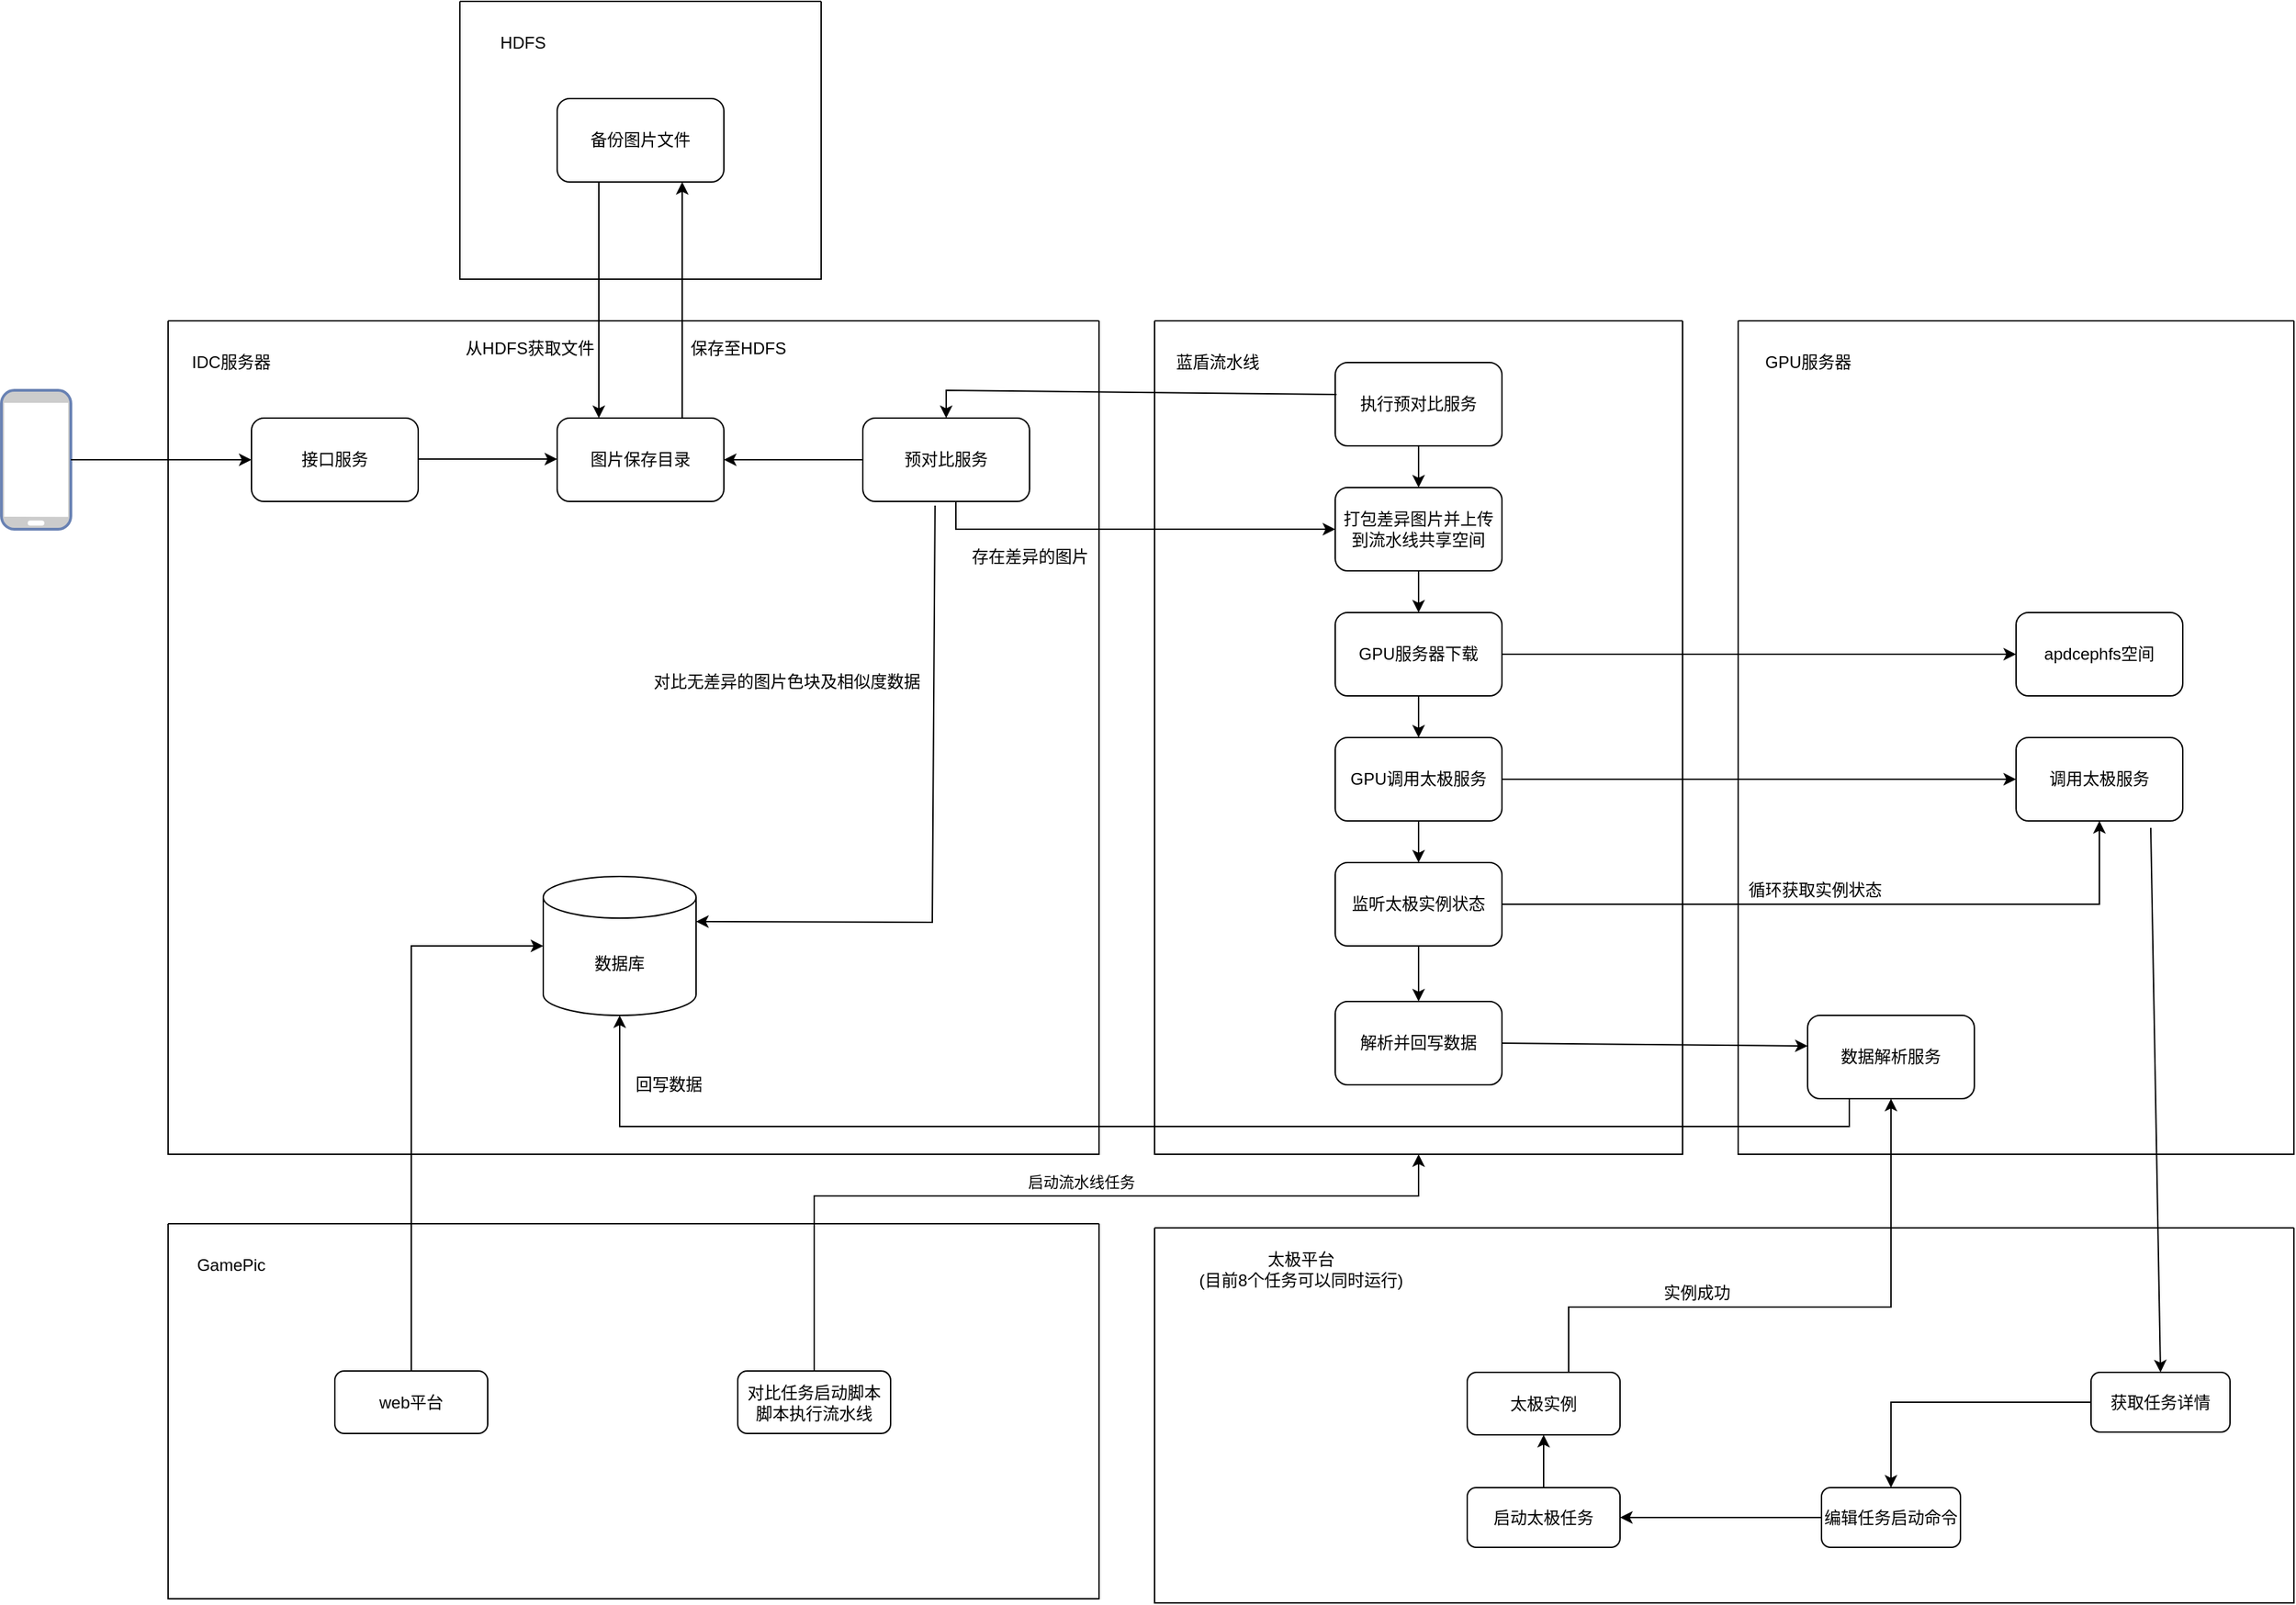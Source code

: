 <mxfile version="17.1.3" type="github">
  <diagram id="9g8uRNmStjxn9B77FNz_" name="Page-1">
    <mxGraphModel dx="2062" dy="1121" grid="1" gridSize="10" guides="1" tooltips="1" connect="1" arrows="1" fold="1" page="1" pageScale="1" pageWidth="1654" pageHeight="2336" math="0" shadow="0">
      <root>
        <mxCell id="0" />
        <mxCell id="1" parent="0" />
        <mxCell id="yLIbdPeE3496ginePzvy-8" value="" style="fontColor=#0066CC;verticalAlign=top;verticalLabelPosition=bottom;labelPosition=center;align=center;html=1;outlineConnect=0;fillColor=#CCCCCC;strokeColor=#6881B3;gradientColor=none;gradientDirection=north;strokeWidth=2;shape=mxgraph.networks.mobile;" vertex="1" parent="1">
          <mxGeometry x="50" y="430" width="50" height="100" as="geometry" />
        </mxCell>
        <mxCell id="yLIbdPeE3496ginePzvy-18" value="" style="swimlane;startSize=0;" vertex="1" parent="1">
          <mxGeometry x="170" y="380" width="670" height="600" as="geometry" />
        </mxCell>
        <mxCell id="yLIbdPeE3496ginePzvy-19" value="IDC服务器" style="text;html=1;align=center;verticalAlign=middle;resizable=0;points=[];autosize=1;strokeColor=none;fillColor=none;" vertex="1" parent="yLIbdPeE3496ginePzvy-18">
          <mxGeometry x="10" y="20" width="70" height="20" as="geometry" />
        </mxCell>
        <mxCell id="yLIbdPeE3496ginePzvy-10" value="接口服务" style="rounded=1;whiteSpace=wrap;html=1;" vertex="1" parent="yLIbdPeE3496ginePzvy-18">
          <mxGeometry x="60" y="70" width="120" height="60" as="geometry" />
        </mxCell>
        <mxCell id="yLIbdPeE3496ginePzvy-24" value="" style="endArrow=classic;html=1;rounded=0;exitX=1;exitY=0.5;exitDx=0;exitDy=0;exitPerimeter=0;entryX=0;entryY=0.5;entryDx=0;entryDy=0;" edge="1" parent="yLIbdPeE3496ginePzvy-18">
          <mxGeometry width="50" height="50" relative="1" as="geometry">
            <mxPoint x="180" y="99.5" as="sourcePoint" />
            <mxPoint x="280" y="99.5" as="targetPoint" />
          </mxGeometry>
        </mxCell>
        <mxCell id="yLIbdPeE3496ginePzvy-25" value="图片保存目录" style="rounded=1;whiteSpace=wrap;html=1;" vertex="1" parent="yLIbdPeE3496ginePzvy-18">
          <mxGeometry x="280" y="70" width="120" height="60" as="geometry" />
        </mxCell>
        <mxCell id="yLIbdPeE3496ginePzvy-75" value="" style="edgeStyle=orthogonalEdgeStyle;rounded=0;orthogonalLoop=1;jettySize=auto;html=1;" edge="1" parent="yLIbdPeE3496ginePzvy-18" source="yLIbdPeE3496ginePzvy-27" target="yLIbdPeE3496ginePzvy-25">
          <mxGeometry relative="1" as="geometry" />
        </mxCell>
        <mxCell id="yLIbdPeE3496ginePzvy-27" value="预对比服务" style="rounded=1;whiteSpace=wrap;html=1;" vertex="1" parent="yLIbdPeE3496ginePzvy-18">
          <mxGeometry x="500" y="70" width="120" height="60" as="geometry" />
        </mxCell>
        <mxCell id="yLIbdPeE3496ginePzvy-38" value="保存至HDFS" style="text;html=1;align=center;verticalAlign=middle;resizable=0;points=[];autosize=1;strokeColor=none;fillColor=none;" vertex="1" parent="yLIbdPeE3496ginePzvy-18">
          <mxGeometry x="370" y="10" width="80" height="20" as="geometry" />
        </mxCell>
        <mxCell id="yLIbdPeE3496ginePzvy-39" value="从HDFS获取文件" style="text;html=1;align=center;verticalAlign=middle;resizable=0;points=[];autosize=1;strokeColor=none;fillColor=none;" vertex="1" parent="yLIbdPeE3496ginePzvy-18">
          <mxGeometry x="205" y="10" width="110" height="20" as="geometry" />
        </mxCell>
        <mxCell id="yLIbdPeE3496ginePzvy-57" value="数据库" style="shape=cylinder3;whiteSpace=wrap;html=1;boundedLbl=1;backgroundOutline=1;size=15;" vertex="1" parent="yLIbdPeE3496ginePzvy-18">
          <mxGeometry x="270" y="400" width="110" height="100" as="geometry" />
        </mxCell>
        <mxCell id="yLIbdPeE3496ginePzvy-116" value="" style="endArrow=classic;html=1;rounded=0;exitX=0.433;exitY=1.05;exitDx=0;exitDy=0;entryX=1;entryY=0;entryDx=0;entryDy=32.5;exitPerimeter=0;entryPerimeter=0;" edge="1" parent="yLIbdPeE3496ginePzvy-18" source="yLIbdPeE3496ginePzvy-27" target="yLIbdPeE3496ginePzvy-57">
          <mxGeometry width="50" height="50" relative="1" as="geometry">
            <mxPoint x="930" y="110" as="sourcePoint" />
            <mxPoint x="630" y="110" as="targetPoint" />
            <Array as="points">
              <mxPoint x="550" y="433" />
            </Array>
          </mxGeometry>
        </mxCell>
        <mxCell id="yLIbdPeE3496ginePzvy-117" value="对比无差异的图片色块及相似度数据" style="text;html=1;align=center;verticalAlign=middle;resizable=0;points=[];autosize=1;strokeColor=none;fillColor=none;" vertex="1" parent="yLIbdPeE3496ginePzvy-18">
          <mxGeometry x="340" y="250" width="210" height="20" as="geometry" />
        </mxCell>
        <mxCell id="yLIbdPeE3496ginePzvy-119" value="" style="endArrow=classic;html=1;rounded=0;exitX=0.433;exitY=1.05;exitDx=0;exitDy=0;entryX=0;entryY=0.5;entryDx=0;entryDy=0;exitPerimeter=0;" edge="1" parent="yLIbdPeE3496ginePzvy-18" target="yLIbdPeE3496ginePzvy-64">
          <mxGeometry width="50" height="50" relative="1" as="geometry">
            <mxPoint x="566.96" y="130" as="sourcePoint" />
            <mxPoint x="340" y="397" as="targetPoint" />
            <Array as="points">
              <mxPoint x="567" y="150" />
            </Array>
          </mxGeometry>
        </mxCell>
        <mxCell id="yLIbdPeE3496ginePzvy-120" value="存在差异的图片" style="text;html=1;align=center;verticalAlign=middle;resizable=0;points=[];autosize=1;strokeColor=none;fillColor=none;" vertex="1" parent="yLIbdPeE3496ginePzvy-18">
          <mxGeometry x="570" y="160" width="100" height="20" as="geometry" />
        </mxCell>
        <mxCell id="yLIbdPeE3496ginePzvy-124" value="回写数据" style="text;html=1;align=center;verticalAlign=middle;resizable=0;points=[];autosize=1;strokeColor=none;fillColor=none;" vertex="1" parent="yLIbdPeE3496ginePzvy-18">
          <mxGeometry x="330" y="540" width="60" height="20" as="geometry" />
        </mxCell>
        <mxCell id="yLIbdPeE3496ginePzvy-23" value="" style="endArrow=classic;html=1;rounded=0;exitX=1;exitY=0.5;exitDx=0;exitDy=0;exitPerimeter=0;entryX=0;entryY=0.5;entryDx=0;entryDy=0;" edge="1" parent="1" source="yLIbdPeE3496ginePzvy-8" target="yLIbdPeE3496ginePzvy-10">
          <mxGeometry width="50" height="50" relative="1" as="geometry">
            <mxPoint x="800" y="500" as="sourcePoint" />
            <mxPoint x="850" y="450" as="targetPoint" />
          </mxGeometry>
        </mxCell>
        <mxCell id="yLIbdPeE3496ginePzvy-28" value="" style="swimlane;startSize=0;" vertex="1" parent="1">
          <mxGeometry x="380" y="150" width="260" height="200" as="geometry" />
        </mxCell>
        <mxCell id="yLIbdPeE3496ginePzvy-29" value="HDFS" style="text;html=1;align=center;verticalAlign=middle;resizable=0;points=[];autosize=1;strokeColor=none;fillColor=none;" vertex="1" parent="yLIbdPeE3496ginePzvy-28">
          <mxGeometry x="20" y="20" width="50" height="20" as="geometry" />
        </mxCell>
        <mxCell id="yLIbdPeE3496ginePzvy-36" value="备份图片文件" style="rounded=1;whiteSpace=wrap;html=1;" vertex="1" parent="yLIbdPeE3496ginePzvy-28">
          <mxGeometry x="70" y="70" width="120" height="60" as="geometry" />
        </mxCell>
        <mxCell id="yLIbdPeE3496ginePzvy-35" value="" style="endArrow=classic;html=1;rounded=0;exitX=0.75;exitY=0;exitDx=0;exitDy=0;entryX=0.75;entryY=1;entryDx=0;entryDy=0;" edge="1" parent="1" source="yLIbdPeE3496ginePzvy-25" target="yLIbdPeE3496ginePzvy-36">
          <mxGeometry width="50" height="50" relative="1" as="geometry">
            <mxPoint x="500" y="430" as="sourcePoint" />
            <mxPoint x="600" y="430" as="targetPoint" />
          </mxGeometry>
        </mxCell>
        <mxCell id="yLIbdPeE3496ginePzvy-37" value="" style="endArrow=classic;html=1;rounded=0;entryX=0.25;entryY=0;entryDx=0;entryDy=0;exitX=0.25;exitY=1;exitDx=0;exitDy=0;" edge="1" parent="1" source="yLIbdPeE3496ginePzvy-36" target="yLIbdPeE3496ginePzvy-25">
          <mxGeometry width="50" height="50" relative="1" as="geometry">
            <mxPoint x="520" y="460" as="sourcePoint" />
            <mxPoint x="520" y="300" as="targetPoint" />
          </mxGeometry>
        </mxCell>
        <mxCell id="yLIbdPeE3496ginePzvy-40" value="" style="swimlane;startSize=0;" vertex="1" parent="1">
          <mxGeometry x="170" y="1030" width="670" height="270" as="geometry" />
        </mxCell>
        <mxCell id="yLIbdPeE3496ginePzvy-41" value="GamePic" style="text;html=1;align=center;verticalAlign=middle;resizable=0;points=[];autosize=1;strokeColor=none;fillColor=none;" vertex="1" parent="yLIbdPeE3496ginePzvy-40">
          <mxGeometry x="15" y="20" width="60" height="20" as="geometry" />
        </mxCell>
        <mxCell id="yLIbdPeE3496ginePzvy-125" value="web平台" style="rounded=1;whiteSpace=wrap;html=1;" vertex="1" parent="yLIbdPeE3496ginePzvy-40">
          <mxGeometry x="120" y="106" width="110" height="45" as="geometry" />
        </mxCell>
        <mxCell id="yLIbdPeE3496ginePzvy-126" value="对比任务启动脚本&lt;br&gt;脚本执行流水线" style="rounded=1;whiteSpace=wrap;html=1;" vertex="1" parent="yLIbdPeE3496ginePzvy-40">
          <mxGeometry x="410" y="106" width="110" height="45" as="geometry" />
        </mxCell>
        <mxCell id="yLIbdPeE3496ginePzvy-50" value="" style="swimlane;startSize=0;" vertex="1" parent="1">
          <mxGeometry x="880" y="380" width="380" height="600" as="geometry" />
        </mxCell>
        <mxCell id="yLIbdPeE3496ginePzvy-51" value="蓝盾流水线" style="text;html=1;align=center;verticalAlign=middle;resizable=0;points=[];autosize=1;strokeColor=none;fillColor=none;" vertex="1" parent="yLIbdPeE3496ginePzvy-50">
          <mxGeometry x="5" y="20" width="80" height="20" as="geometry" />
        </mxCell>
        <mxCell id="yLIbdPeE3496ginePzvy-68" value="" style="edgeStyle=orthogonalEdgeStyle;rounded=0;orthogonalLoop=1;jettySize=auto;html=1;" edge="1" parent="yLIbdPeE3496ginePzvy-50" source="yLIbdPeE3496ginePzvy-58" target="yLIbdPeE3496ginePzvy-64">
          <mxGeometry relative="1" as="geometry" />
        </mxCell>
        <mxCell id="yLIbdPeE3496ginePzvy-58" value="执行预对比服务" style="rounded=1;whiteSpace=wrap;html=1;" vertex="1" parent="yLIbdPeE3496ginePzvy-50">
          <mxGeometry x="130" y="30" width="120" height="60" as="geometry" />
        </mxCell>
        <mxCell id="yLIbdPeE3496ginePzvy-74" value="" style="edgeStyle=orthogonalEdgeStyle;rounded=0;orthogonalLoop=1;jettySize=auto;html=1;" edge="1" parent="yLIbdPeE3496ginePzvy-50" source="yLIbdPeE3496ginePzvy-64" target="yLIbdPeE3496ginePzvy-65">
          <mxGeometry relative="1" as="geometry" />
        </mxCell>
        <mxCell id="yLIbdPeE3496ginePzvy-64" value="打包差异图片并上传&lt;br&gt;到流水线共享空间" style="rounded=1;whiteSpace=wrap;html=1;" vertex="1" parent="yLIbdPeE3496ginePzvy-50">
          <mxGeometry x="130" y="120" width="120" height="60" as="geometry" />
        </mxCell>
        <mxCell id="yLIbdPeE3496ginePzvy-73" value="" style="edgeStyle=orthogonalEdgeStyle;rounded=0;orthogonalLoop=1;jettySize=auto;html=1;" edge="1" parent="yLIbdPeE3496ginePzvy-50" source="yLIbdPeE3496ginePzvy-65" target="yLIbdPeE3496ginePzvy-66">
          <mxGeometry relative="1" as="geometry" />
        </mxCell>
        <mxCell id="yLIbdPeE3496ginePzvy-65" value="GPU服务器下载" style="rounded=1;whiteSpace=wrap;html=1;" vertex="1" parent="yLIbdPeE3496ginePzvy-50">
          <mxGeometry x="130" y="210" width="120" height="60" as="geometry" />
        </mxCell>
        <mxCell id="yLIbdPeE3496ginePzvy-79" value="" style="edgeStyle=orthogonalEdgeStyle;rounded=0;orthogonalLoop=1;jettySize=auto;html=1;" edge="1" parent="yLIbdPeE3496ginePzvy-50" source="yLIbdPeE3496ginePzvy-66" target="yLIbdPeE3496ginePzvy-78">
          <mxGeometry relative="1" as="geometry" />
        </mxCell>
        <mxCell id="yLIbdPeE3496ginePzvy-66" value="GPU调用太极服务" style="rounded=1;whiteSpace=wrap;html=1;" vertex="1" parent="yLIbdPeE3496ginePzvy-50">
          <mxGeometry x="130" y="300" width="120" height="60" as="geometry" />
        </mxCell>
        <mxCell id="yLIbdPeE3496ginePzvy-94" value="" style="edgeStyle=orthogonalEdgeStyle;rounded=0;orthogonalLoop=1;jettySize=auto;html=1;" edge="1" parent="yLIbdPeE3496ginePzvy-50" source="yLIbdPeE3496ginePzvy-78" target="yLIbdPeE3496ginePzvy-91">
          <mxGeometry relative="1" as="geometry" />
        </mxCell>
        <mxCell id="yLIbdPeE3496ginePzvy-78" value="监听太极实例状态" style="rounded=1;whiteSpace=wrap;html=1;" vertex="1" parent="yLIbdPeE3496ginePzvy-50">
          <mxGeometry x="130" y="390" width="120" height="60" as="geometry" />
        </mxCell>
        <mxCell id="yLIbdPeE3496ginePzvy-91" value="解析并回写数据" style="rounded=1;whiteSpace=wrap;html=1;" vertex="1" parent="yLIbdPeE3496ginePzvy-50">
          <mxGeometry x="130" y="490" width="120" height="60" as="geometry" />
        </mxCell>
        <mxCell id="yLIbdPeE3496ginePzvy-52" value="" style="swimlane;startSize=0;" vertex="1" parent="1">
          <mxGeometry x="1300" y="380" width="400" height="600" as="geometry" />
        </mxCell>
        <mxCell id="yLIbdPeE3496ginePzvy-63" value="GPU服务器" style="text;html=1;align=center;verticalAlign=middle;resizable=0;points=[];autosize=1;strokeColor=none;fillColor=none;" vertex="1" parent="yLIbdPeE3496ginePzvy-52">
          <mxGeometry x="10" y="20" width="80" height="20" as="geometry" />
        </mxCell>
        <mxCell id="yLIbdPeE3496ginePzvy-80" value="apdcephfs空间" style="rounded=1;whiteSpace=wrap;html=1;" vertex="1" parent="yLIbdPeE3496ginePzvy-52">
          <mxGeometry x="200" y="210" width="120" height="60" as="geometry" />
        </mxCell>
        <mxCell id="yLIbdPeE3496ginePzvy-82" value="调用太极服务" style="rounded=1;whiteSpace=wrap;html=1;" vertex="1" parent="yLIbdPeE3496ginePzvy-52">
          <mxGeometry x="200" y="300" width="120" height="60" as="geometry" />
        </mxCell>
        <mxCell id="yLIbdPeE3496ginePzvy-85" value="数据解析服务" style="rounded=1;whiteSpace=wrap;html=1;" vertex="1" parent="yLIbdPeE3496ginePzvy-52">
          <mxGeometry x="50" y="500" width="120" height="60" as="geometry" />
        </mxCell>
        <mxCell id="yLIbdPeE3496ginePzvy-109" value="循环获取实例状态" style="text;html=1;align=center;verticalAlign=middle;resizable=0;points=[];autosize=1;strokeColor=none;fillColor=none;" vertex="1" parent="yLIbdPeE3496ginePzvy-52">
          <mxGeometry y="400" width="110" height="20" as="geometry" />
        </mxCell>
        <mxCell id="yLIbdPeE3496ginePzvy-61" value="" style="endArrow=classic;html=1;rounded=0;exitX=0.008;exitY=0.383;exitDx=0;exitDy=0;entryX=0.5;entryY=0;entryDx=0;entryDy=0;exitPerimeter=0;" edge="1" parent="1" source="yLIbdPeE3496ginePzvy-58" target="yLIbdPeE3496ginePzvy-27">
          <mxGeometry width="50" height="50" relative="1" as="geometry">
            <mxPoint x="980" y="590" as="sourcePoint" />
            <mxPoint x="1080" y="590" as="targetPoint" />
            <Array as="points">
              <mxPoint x="730" y="430" />
            </Array>
          </mxGeometry>
        </mxCell>
        <mxCell id="yLIbdPeE3496ginePzvy-81" value="" style="endArrow=classic;html=1;rounded=0;exitX=1;exitY=0.5;exitDx=0;exitDy=0;entryX=0;entryY=0.5;entryDx=0;entryDy=0;" edge="1" parent="1" source="yLIbdPeE3496ginePzvy-65" target="yLIbdPeE3496ginePzvy-80">
          <mxGeometry width="50" height="50" relative="1" as="geometry">
            <mxPoint x="1165" y="569.5" as="sourcePoint" />
            <mxPoint x="1265" y="569.5" as="targetPoint" />
          </mxGeometry>
        </mxCell>
        <mxCell id="yLIbdPeE3496ginePzvy-83" value="" style="swimlane;startSize=0;" vertex="1" parent="1">
          <mxGeometry x="880" y="1033" width="820" height="270" as="geometry" />
        </mxCell>
        <mxCell id="yLIbdPeE3496ginePzvy-84" value="太极平台&lt;br&gt;(目前8个任务可以同时运行)" style="text;html=1;align=center;verticalAlign=middle;resizable=0;points=[];autosize=1;strokeColor=none;fillColor=none;" vertex="1" parent="yLIbdPeE3496ginePzvy-83">
          <mxGeometry x="25" y="15" width="160" height="30" as="geometry" />
        </mxCell>
        <mxCell id="yLIbdPeE3496ginePzvy-90" value="太极实例" style="rounded=1;whiteSpace=wrap;html=1;" vertex="1" parent="yLIbdPeE3496ginePzvy-83">
          <mxGeometry x="225" y="104" width="110" height="45" as="geometry" />
        </mxCell>
        <mxCell id="yLIbdPeE3496ginePzvy-110" value="" style="edgeStyle=orthogonalEdgeStyle;rounded=0;orthogonalLoop=1;jettySize=auto;html=1;" edge="1" parent="yLIbdPeE3496ginePzvy-83" source="yLIbdPeE3496ginePzvy-104" target="yLIbdPeE3496ginePzvy-106">
          <mxGeometry relative="1" as="geometry" />
        </mxCell>
        <mxCell id="yLIbdPeE3496ginePzvy-104" value="获取任务详情" style="rounded=1;whiteSpace=wrap;html=1;" vertex="1" parent="yLIbdPeE3496ginePzvy-83">
          <mxGeometry x="674" y="104" width="100" height="43" as="geometry" />
        </mxCell>
        <mxCell id="yLIbdPeE3496ginePzvy-106" value="编辑任务启动命令" style="rounded=1;whiteSpace=wrap;html=1;" vertex="1" parent="yLIbdPeE3496ginePzvy-83">
          <mxGeometry x="480" y="187" width="100" height="43" as="geometry" />
        </mxCell>
        <mxCell id="yLIbdPeE3496ginePzvy-112" value="" style="edgeStyle=orthogonalEdgeStyle;rounded=0;orthogonalLoop=1;jettySize=auto;html=1;" edge="1" parent="yLIbdPeE3496ginePzvy-83" source="yLIbdPeE3496ginePzvy-107" target="yLIbdPeE3496ginePzvy-90">
          <mxGeometry relative="1" as="geometry" />
        </mxCell>
        <mxCell id="yLIbdPeE3496ginePzvy-107" value="启动太极任务" style="rounded=1;whiteSpace=wrap;html=1;" vertex="1" parent="yLIbdPeE3496ginePzvy-83">
          <mxGeometry x="225" y="187" width="110" height="43" as="geometry" />
        </mxCell>
        <mxCell id="yLIbdPeE3496ginePzvy-111" value="" style="edgeStyle=orthogonalEdgeStyle;rounded=0;orthogonalLoop=1;jettySize=auto;html=1;exitX=0;exitY=0.5;exitDx=0;exitDy=0;entryX=1;entryY=0.5;entryDx=0;entryDy=0;" edge="1" parent="yLIbdPeE3496ginePzvy-83" source="yLIbdPeE3496ginePzvy-106" target="yLIbdPeE3496ginePzvy-107">
          <mxGeometry relative="1" as="geometry">
            <mxPoint x="540" y="157" as="sourcePoint" />
            <mxPoint x="540" y="197" as="targetPoint" />
          </mxGeometry>
        </mxCell>
        <mxCell id="yLIbdPeE3496ginePzvy-108" value="实例成功" style="text;html=1;align=center;verticalAlign=middle;resizable=0;points=[];autosize=1;strokeColor=none;fillColor=none;" vertex="1" parent="yLIbdPeE3496ginePzvy-83">
          <mxGeometry x="360" y="37" width="60" height="20" as="geometry" />
        </mxCell>
        <mxCell id="yLIbdPeE3496ginePzvy-86" value="" style="endArrow=classic;html=1;rounded=0;exitX=1;exitY=0.5;exitDx=0;exitDy=0;entryX=0;entryY=0.5;entryDx=0;entryDy=0;" edge="1" parent="1" source="yLIbdPeE3496ginePzvy-66" target="yLIbdPeE3496ginePzvy-82">
          <mxGeometry width="50" height="50" relative="1" as="geometry">
            <mxPoint x="1175" y="670" as="sourcePoint" />
            <mxPoint x="1440" y="670" as="targetPoint" />
          </mxGeometry>
        </mxCell>
        <mxCell id="yLIbdPeE3496ginePzvy-96" value="" style="endArrow=classic;html=1;rounded=0;exitX=0.808;exitY=1.083;exitDx=0;exitDy=0;entryX=0.5;entryY=0;entryDx=0;entryDy=0;exitPerimeter=0;" edge="1" parent="1" source="yLIbdPeE3496ginePzvy-82" target="yLIbdPeE3496ginePzvy-104">
          <mxGeometry width="50" height="50" relative="1" as="geometry">
            <mxPoint x="1160" y="880" as="sourcePoint" />
            <mxPoint x="1400" y="1138" as="targetPoint" />
          </mxGeometry>
        </mxCell>
        <mxCell id="yLIbdPeE3496ginePzvy-113" value="" style="edgeStyle=orthogonalEdgeStyle;rounded=0;orthogonalLoop=1;jettySize=auto;html=1;entryX=0.5;entryY=1;entryDx=0;entryDy=0;exitX=0.75;exitY=0;exitDx=0;exitDy=0;" edge="1" parent="1" source="yLIbdPeE3496ginePzvy-90" target="yLIbdPeE3496ginePzvy-85">
          <mxGeometry relative="1" as="geometry">
            <mxPoint x="1520" y="1168.5" as="sourcePoint" />
            <mxPoint x="1410" y="1230" as="targetPoint" />
            <Array as="points">
              <mxPoint x="1178" y="1090" />
              <mxPoint x="1410" y="1090" />
            </Array>
          </mxGeometry>
        </mxCell>
        <mxCell id="yLIbdPeE3496ginePzvy-118" value="" style="endArrow=classic;html=1;rounded=0;exitX=1;exitY=0.5;exitDx=0;exitDy=0;entryX=0.5;entryY=1;entryDx=0;entryDy=0;" edge="1" parent="1" source="yLIbdPeE3496ginePzvy-78" target="yLIbdPeE3496ginePzvy-82">
          <mxGeometry width="50" height="50" relative="1" as="geometry">
            <mxPoint x="1220" y="760" as="sourcePoint" />
            <mxPoint x="1560" y="780" as="targetPoint" />
            <Array as="points">
              <mxPoint x="1560" y="800" />
            </Array>
          </mxGeometry>
        </mxCell>
        <mxCell id="yLIbdPeE3496ginePzvy-121" value="" style="endArrow=classic;html=1;rounded=0;exitX=1;exitY=0.5;exitDx=0;exitDy=0;entryX=0;entryY=0.367;entryDx=0;entryDy=0;entryPerimeter=0;" edge="1" parent="1" source="yLIbdPeE3496ginePzvy-91" target="yLIbdPeE3496ginePzvy-85">
          <mxGeometry width="50" height="50" relative="1" as="geometry">
            <mxPoint x="731.96" y="523" as="sourcePoint" />
            <mxPoint x="560" y="822.5" as="targetPoint" />
            <Array as="points" />
          </mxGeometry>
        </mxCell>
        <mxCell id="yLIbdPeE3496ginePzvy-123" value="" style="endArrow=classic;html=1;rounded=0;exitX=0.25;exitY=1;exitDx=0;exitDy=0;entryX=0.5;entryY=1;entryDx=0;entryDy=0;entryPerimeter=0;" edge="1" parent="1" source="yLIbdPeE3496ginePzvy-85" target="yLIbdPeE3496ginePzvy-57">
          <mxGeometry width="50" height="50" relative="1" as="geometry">
            <mxPoint x="1140" y="910" as="sourcePoint" />
            <mxPoint x="1360" y="912.02" as="targetPoint" />
            <Array as="points">
              <mxPoint x="1380" y="960" />
              <mxPoint x="495" y="960" />
            </Array>
          </mxGeometry>
        </mxCell>
        <mxCell id="yLIbdPeE3496ginePzvy-127" value="" style="endArrow=classic;html=1;rounded=0;exitX=0.5;exitY=0;exitDx=0;exitDy=0;entryX=0;entryY=0.5;entryDx=0;entryDy=0;entryPerimeter=0;" edge="1" parent="1" source="yLIbdPeE3496ginePzvy-125" target="yLIbdPeE3496ginePzvy-57">
          <mxGeometry width="50" height="50" relative="1" as="geometry">
            <mxPoint x="731.96" y="523" as="sourcePoint" />
            <mxPoint x="560" y="822.5" as="targetPoint" />
            <Array as="points">
              <mxPoint x="345" y="830" />
            </Array>
          </mxGeometry>
        </mxCell>
        <mxCell id="yLIbdPeE3496ginePzvy-128" value="" style="endArrow=classic;html=1;rounded=0;exitX=0.5;exitY=0;exitDx=0;exitDy=0;entryX=0.5;entryY=1;entryDx=0;entryDy=0;" edge="1" parent="1" source="yLIbdPeE3496ginePzvy-126" target="yLIbdPeE3496ginePzvy-50">
          <mxGeometry width="50" height="50" relative="1" as="geometry">
            <mxPoint x="355" y="1146" as="sourcePoint" />
            <mxPoint x="450" y="840" as="targetPoint" />
            <Array as="points">
              <mxPoint x="635" y="1010" />
              <mxPoint x="1070" y="1010" />
            </Array>
          </mxGeometry>
        </mxCell>
        <mxCell id="yLIbdPeE3496ginePzvy-129" value="启动流水线任务" style="edgeLabel;html=1;align=center;verticalAlign=middle;resizable=0;points=[];" vertex="1" connectable="0" parent="yLIbdPeE3496ginePzvy-128">
          <mxGeometry x="0.012" y="4" relative="1" as="geometry">
            <mxPoint x="19" y="-6" as="offset" />
          </mxGeometry>
        </mxCell>
      </root>
    </mxGraphModel>
  </diagram>
</mxfile>
